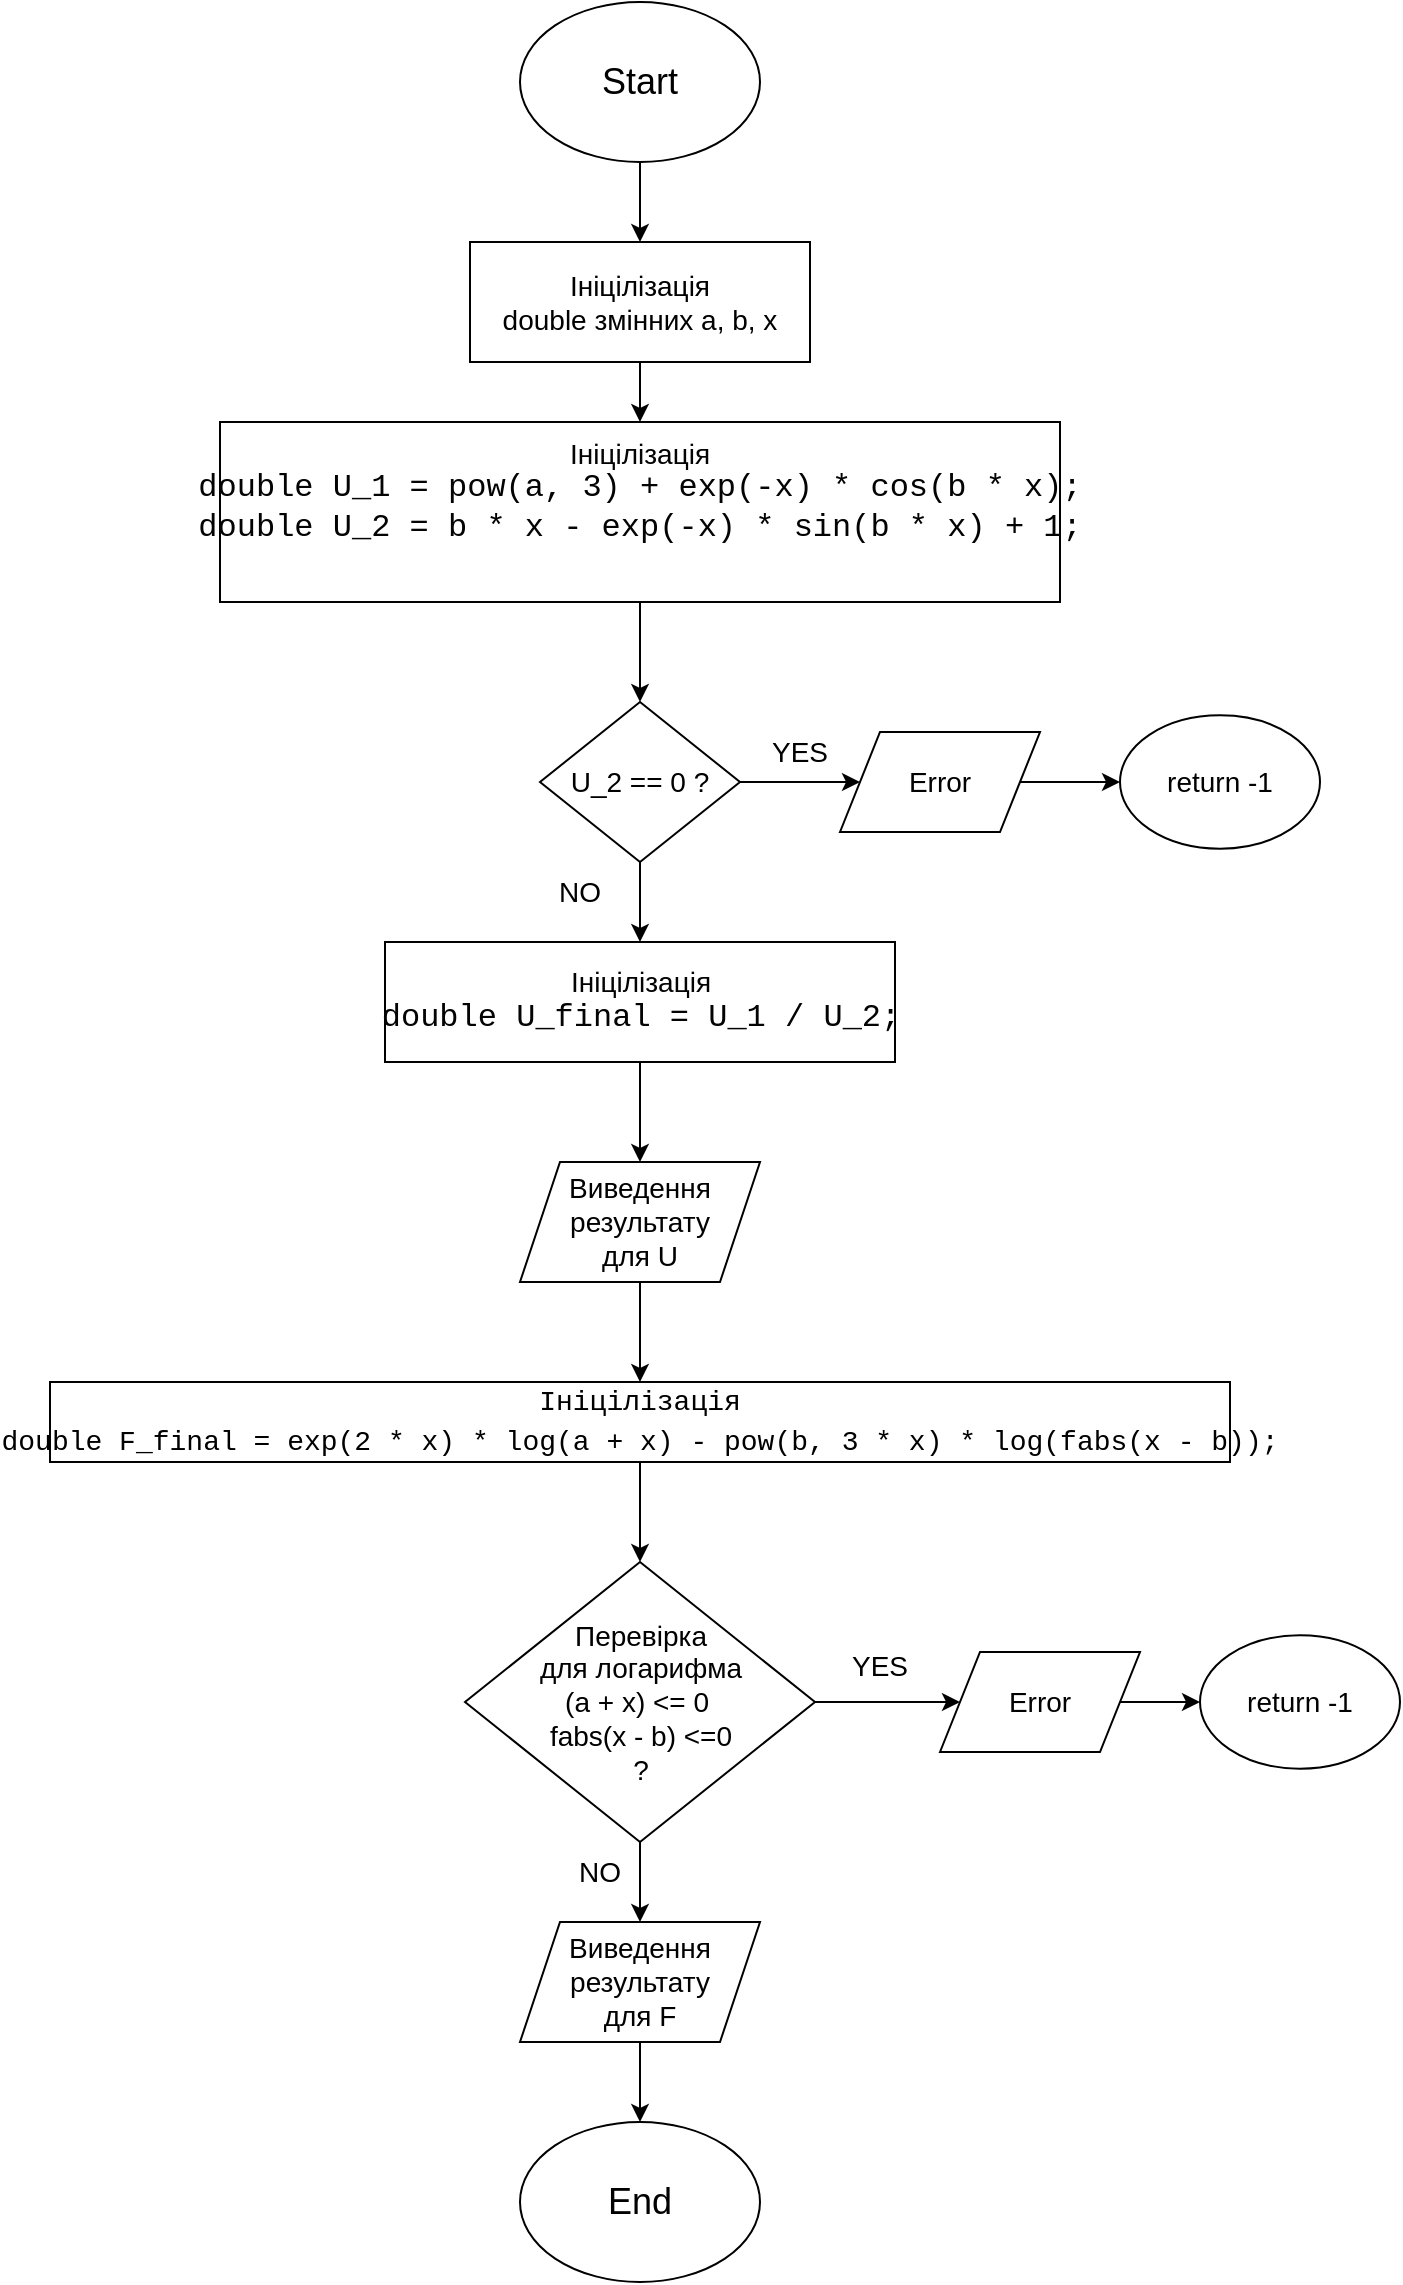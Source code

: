 <mxfile version="24.8.6">
  <diagram name="Сторінка-1" id="0Zf4vWiTBtJPRBqrs5nX">
    <mxGraphModel grid="1" page="1" gridSize="10" guides="1" tooltips="1" connect="1" arrows="1" fold="1" pageScale="1" pageWidth="827" pageHeight="1169" math="0" shadow="0">
      <root>
        <mxCell id="0" />
        <mxCell id="1" parent="0" />
        <mxCell id="JBh3kE5dTA1_0O6Z18z7-2" value="" style="edgeStyle=orthogonalEdgeStyle;rounded=0;orthogonalLoop=1;jettySize=auto;html=1;" edge="1" parent="1" source="izX8z9H8ZkfwLM4Uop6w-1" target="JBh3kE5dTA1_0O6Z18z7-1">
          <mxGeometry relative="1" as="geometry" />
        </mxCell>
        <mxCell id="izX8z9H8ZkfwLM4Uop6w-1" value="&lt;font style=&quot;font-size: 18px;&quot;&gt;Start&lt;/font&gt;" style="ellipse;whiteSpace=wrap;html=1;" vertex="1" parent="1">
          <mxGeometry x="90" y="20" width="120" height="80" as="geometry" />
        </mxCell>
        <mxCell id="JBh3kE5dTA1_0O6Z18z7-4" value="" style="edgeStyle=orthogonalEdgeStyle;rounded=0;orthogonalLoop=1;jettySize=auto;html=1;" edge="1" parent="1" source="JBh3kE5dTA1_0O6Z18z7-1" target="JBh3kE5dTA1_0O6Z18z7-3">
          <mxGeometry relative="1" as="geometry" />
        </mxCell>
        <mxCell id="JBh3kE5dTA1_0O6Z18z7-1" value="&lt;font style=&quot;font-size: 14px;&quot;&gt;Ініцілізація&lt;br&gt;double змінних a, b, x&lt;/font&gt;" style="rounded=0;whiteSpace=wrap;html=1;" vertex="1" parent="1">
          <mxGeometry x="65" y="140" width="170" height="60" as="geometry" />
        </mxCell>
        <mxCell id="JBh3kE5dTA1_0O6Z18z7-6" value="" style="edgeStyle=orthogonalEdgeStyle;rounded=0;orthogonalLoop=1;jettySize=auto;html=1;" edge="1" parent="1" source="JBh3kE5dTA1_0O6Z18z7-3" target="JBh3kE5dTA1_0O6Z18z7-5">
          <mxGeometry relative="1" as="geometry" />
        </mxCell>
        <mxCell id="JBh3kE5dTA1_0O6Z18z7-3" value="&lt;font style=&quot;font-size: 14px;&quot; color=&quot;#030303&quot;&gt;Ініцілізація&lt;br&gt;&lt;/font&gt;&lt;div style=&quot;font-family: Consolas, &amp;quot;Courier New&amp;quot;, monospace; line-height: 19px; white-space: pre;&quot;&gt;&lt;font size=&quot;3&quot; style=&quot;&quot; color=&quot;#030303&quot;&gt;double U_1 = pow(a, 3) + exp(-x) * cos(b * x);&lt;br/&gt;&lt;/font&gt;&lt;div style=&quot;line-height: 19px;&quot;&gt;&lt;div style=&quot;&quot;&gt;&lt;font size=&quot;3&quot; color=&quot;#030303&quot;&gt;double U_2 = b * x - exp(-x) * sin(b * x) + 1;&lt;/font&gt;&lt;/div&gt;&lt;br&gt;&lt;/div&gt;&lt;/div&gt;" style="rounded=0;whiteSpace=wrap;html=1;" vertex="1" parent="1">
          <mxGeometry x="-60" y="230" width="420" height="90" as="geometry" />
        </mxCell>
        <mxCell id="JBh3kE5dTA1_0O6Z18z7-8" value="" style="edgeStyle=orthogonalEdgeStyle;rounded=0;orthogonalLoop=1;jettySize=auto;html=1;" edge="1" parent="1" source="JBh3kE5dTA1_0O6Z18z7-5" target="JBh3kE5dTA1_0O6Z18z7-7">
          <mxGeometry relative="1" as="geometry" />
        </mxCell>
        <mxCell id="JBh3kE5dTA1_0O6Z18z7-14" value="" style="edgeStyle=orthogonalEdgeStyle;rounded=0;orthogonalLoop=1;jettySize=auto;html=1;" edge="1" parent="1" source="JBh3kE5dTA1_0O6Z18z7-5" target="JBh3kE5dTA1_0O6Z18z7-13">
          <mxGeometry relative="1" as="geometry" />
        </mxCell>
        <mxCell id="JBh3kE5dTA1_0O6Z18z7-5" value="&lt;font style=&quot;font-size: 14px;&quot;&gt;U_2 == 0 ?&lt;/font&gt;" style="rhombus;whiteSpace=wrap;html=1;" vertex="1" parent="1">
          <mxGeometry x="100" y="370" width="100" height="80" as="geometry" />
        </mxCell>
        <mxCell id="JBh3kE5dTA1_0O6Z18z7-12" value="" style="edgeStyle=orthogonalEdgeStyle;rounded=0;orthogonalLoop=1;jettySize=auto;html=1;" edge="1" parent="1" source="JBh3kE5dTA1_0O6Z18z7-7" target="JBh3kE5dTA1_0O6Z18z7-11">
          <mxGeometry relative="1" as="geometry" />
        </mxCell>
        <mxCell id="JBh3kE5dTA1_0O6Z18z7-7" value="&lt;font style=&quot;font-size: 14px;&quot;&gt;Error&lt;/font&gt;" style="shape=parallelogram;perimeter=parallelogramPerimeter;whiteSpace=wrap;html=1;fixedSize=1;" vertex="1" parent="1">
          <mxGeometry x="250" y="385" width="100" height="50" as="geometry" />
        </mxCell>
        <mxCell id="JBh3kE5dTA1_0O6Z18z7-9" value="&lt;span style=&quot;font-size: 14px;&quot;&gt;YES&lt;/span&gt;" style="text;strokeColor=none;align=center;fillColor=none;html=1;verticalAlign=middle;whiteSpace=wrap;rounded=0;" vertex="1" parent="1">
          <mxGeometry x="200" y="380" width="60" height="30" as="geometry" />
        </mxCell>
        <mxCell id="JBh3kE5dTA1_0O6Z18z7-11" value="&lt;font style=&quot;font-size: 14px;&quot;&gt;return -1&lt;/font&gt;" style="ellipse;whiteSpace=wrap;html=1;" vertex="1" parent="1">
          <mxGeometry x="390" y="376.67" width="100" height="66.67" as="geometry" />
        </mxCell>
        <mxCell id="JBh3kE5dTA1_0O6Z18z7-17" value="" style="edgeStyle=orthogonalEdgeStyle;rounded=0;orthogonalLoop=1;jettySize=auto;html=1;" edge="1" parent="1" source="JBh3kE5dTA1_0O6Z18z7-13" target="JBh3kE5dTA1_0O6Z18z7-16">
          <mxGeometry relative="1" as="geometry" />
        </mxCell>
        <mxCell id="JBh3kE5dTA1_0O6Z18z7-13" value="&lt;font style=&quot;font-size: 14px;&quot; color=&quot;#030303&quot;&gt;Ініцілізація&lt;br&gt;&lt;/font&gt;&lt;div style=&quot;font-family: Consolas, &amp;quot;Courier New&amp;quot;, monospace; line-height: 19px; white-space: pre;&quot;&gt;&lt;font size=&quot;3&quot; style=&quot;&quot; color=&quot;#030303&quot;&gt;double U_final = U_1 / U_2;&lt;/font&gt;&lt;/div&gt;" style="rounded=0;whiteSpace=wrap;html=1;" vertex="1" parent="1">
          <mxGeometry x="22.5" y="490" width="255" height="60" as="geometry" />
        </mxCell>
        <mxCell id="JBh3kE5dTA1_0O6Z18z7-15" value="&lt;span style=&quot;font-size: 14px;&quot;&gt;NO&lt;/span&gt;" style="text;strokeColor=none;align=center;fillColor=none;html=1;verticalAlign=middle;whiteSpace=wrap;rounded=0;" vertex="1" parent="1">
          <mxGeometry x="90" y="450" width="60" height="30" as="geometry" />
        </mxCell>
        <mxCell id="JBh3kE5dTA1_0O6Z18z7-19" value="" style="edgeStyle=orthogonalEdgeStyle;rounded=0;orthogonalLoop=1;jettySize=auto;html=1;" edge="1" parent="1" source="JBh3kE5dTA1_0O6Z18z7-16" target="JBh3kE5dTA1_0O6Z18z7-18">
          <mxGeometry relative="1" as="geometry" />
        </mxCell>
        <mxCell id="JBh3kE5dTA1_0O6Z18z7-16" value="&lt;font style=&quot;font-size: 14px;&quot;&gt;Виведення результату &lt;br&gt;для U&lt;/font&gt;" style="shape=parallelogram;perimeter=parallelogramPerimeter;whiteSpace=wrap;html=1;fixedSize=1;" vertex="1" parent="1">
          <mxGeometry x="90" y="600" width="120" height="60" as="geometry" />
        </mxCell>
        <mxCell id="JBh3kE5dTA1_0O6Z18z7-22" value="" style="edgeStyle=orthogonalEdgeStyle;rounded=0;orthogonalLoop=1;jettySize=auto;html=1;" edge="1" parent="1" source="JBh3kE5dTA1_0O6Z18z7-18" target="JBh3kE5dTA1_0O6Z18z7-21">
          <mxGeometry relative="1" as="geometry" />
        </mxCell>
        <mxCell id="JBh3kE5dTA1_0O6Z18z7-18" value="&lt;div style=&quot;font-family: Consolas, &amp;quot;Courier New&amp;quot;, monospace; line-height: 19px; white-space: pre;&quot;&gt;&lt;font style=&quot;font-size: 14px;&quot;&gt;Ініцілізація&lt;br/&gt;double F_final = exp(2 * x) * log(a + x) - pow(b, 3 * x) * log(fabs(x - b));&lt;/font&gt;&lt;/div&gt;" style="rounded=0;whiteSpace=wrap;html=1;" vertex="1" parent="1">
          <mxGeometry x="-145" y="710" width="590" height="40" as="geometry" />
        </mxCell>
        <mxCell id="JBh3kE5dTA1_0O6Z18z7-24" value="" style="edgeStyle=orthogonalEdgeStyle;rounded=0;orthogonalLoop=1;jettySize=auto;html=1;" edge="1" parent="1" source="JBh3kE5dTA1_0O6Z18z7-21">
          <mxGeometry relative="1" as="geometry">
            <mxPoint x="310" y="870.0" as="targetPoint" />
          </mxGeometry>
        </mxCell>
        <mxCell id="JBh3kE5dTA1_0O6Z18z7-33" value="" style="edgeStyle=orthogonalEdgeStyle;rounded=0;orthogonalLoop=1;jettySize=auto;html=1;" edge="1" parent="1" source="JBh3kE5dTA1_0O6Z18z7-21" target="JBh3kE5dTA1_0O6Z18z7-32">
          <mxGeometry relative="1" as="geometry" />
        </mxCell>
        <mxCell id="JBh3kE5dTA1_0O6Z18z7-21" value="&lt;font style=&quot;font-size: 14px;&quot;&gt;Перевірка &lt;br&gt;для логарифма&lt;br&gt;(a + x) &amp;lt;= 0&amp;nbsp;&lt;br&gt;fabs(x - b) &amp;lt;=0&lt;br&gt;?&lt;/font&gt;" style="rhombus;whiteSpace=wrap;html=1;" vertex="1" parent="1">
          <mxGeometry x="62.5" y="800" width="175" height="140" as="geometry" />
        </mxCell>
        <mxCell id="JBh3kE5dTA1_0O6Z18z7-28" value="" style="edgeStyle=orthogonalEdgeStyle;rounded=0;orthogonalLoop=1;jettySize=auto;html=1;" edge="1" parent="1" source="JBh3kE5dTA1_0O6Z18z7-25" target="JBh3kE5dTA1_0O6Z18z7-26">
          <mxGeometry relative="1" as="geometry" />
        </mxCell>
        <mxCell id="JBh3kE5dTA1_0O6Z18z7-25" value="&lt;font style=&quot;font-size: 14px;&quot;&gt;Error&lt;/font&gt;" style="shape=parallelogram;perimeter=parallelogramPerimeter;whiteSpace=wrap;html=1;fixedSize=1;" vertex="1" parent="1">
          <mxGeometry x="300" y="845" width="100" height="50" as="geometry" />
        </mxCell>
        <mxCell id="JBh3kE5dTA1_0O6Z18z7-26" value="&lt;font style=&quot;font-size: 14px;&quot;&gt;return -1&lt;/font&gt;" style="ellipse;whiteSpace=wrap;html=1;" vertex="1" parent="1">
          <mxGeometry x="430" y="836.66" width="100" height="66.67" as="geometry" />
        </mxCell>
        <mxCell id="JBh3kE5dTA1_0O6Z18z7-30" value="&lt;span style=&quot;font-size: 14px;&quot;&gt;YES&lt;/span&gt;" style="text;strokeColor=none;align=center;fillColor=none;html=1;verticalAlign=middle;whiteSpace=wrap;rounded=0;" vertex="1" parent="1">
          <mxGeometry x="240" y="836.66" width="60" height="30" as="geometry" />
        </mxCell>
        <mxCell id="JBh3kE5dTA1_0O6Z18z7-36" value="" style="edgeStyle=orthogonalEdgeStyle;rounded=0;orthogonalLoop=1;jettySize=auto;html=1;" edge="1" parent="1" source="JBh3kE5dTA1_0O6Z18z7-32" target="JBh3kE5dTA1_0O6Z18z7-35">
          <mxGeometry relative="1" as="geometry" />
        </mxCell>
        <mxCell id="JBh3kE5dTA1_0O6Z18z7-32" value="&lt;font style=&quot;font-size: 14px;&quot;&gt;Виведення результату &lt;br&gt;для F&lt;/font&gt;" style="shape=parallelogram;perimeter=parallelogramPerimeter;whiteSpace=wrap;html=1;fixedSize=1;" vertex="1" parent="1">
          <mxGeometry x="90" y="980" width="120" height="60" as="geometry" />
        </mxCell>
        <mxCell id="JBh3kE5dTA1_0O6Z18z7-34" value="&lt;span style=&quot;font-size: 14px;&quot;&gt;NO&lt;/span&gt;" style="text;strokeColor=none;align=center;fillColor=none;html=1;verticalAlign=middle;whiteSpace=wrap;rounded=0;" vertex="1" parent="1">
          <mxGeometry x="100" y="940" width="60" height="30" as="geometry" />
        </mxCell>
        <mxCell id="JBh3kE5dTA1_0O6Z18z7-35" value="&lt;font style=&quot;font-size: 18px;&quot;&gt;End&lt;/font&gt;" style="ellipse;whiteSpace=wrap;html=1;" vertex="1" parent="1">
          <mxGeometry x="90" y="1080" width="120" height="80" as="geometry" />
        </mxCell>
      </root>
    </mxGraphModel>
  </diagram>
</mxfile>

